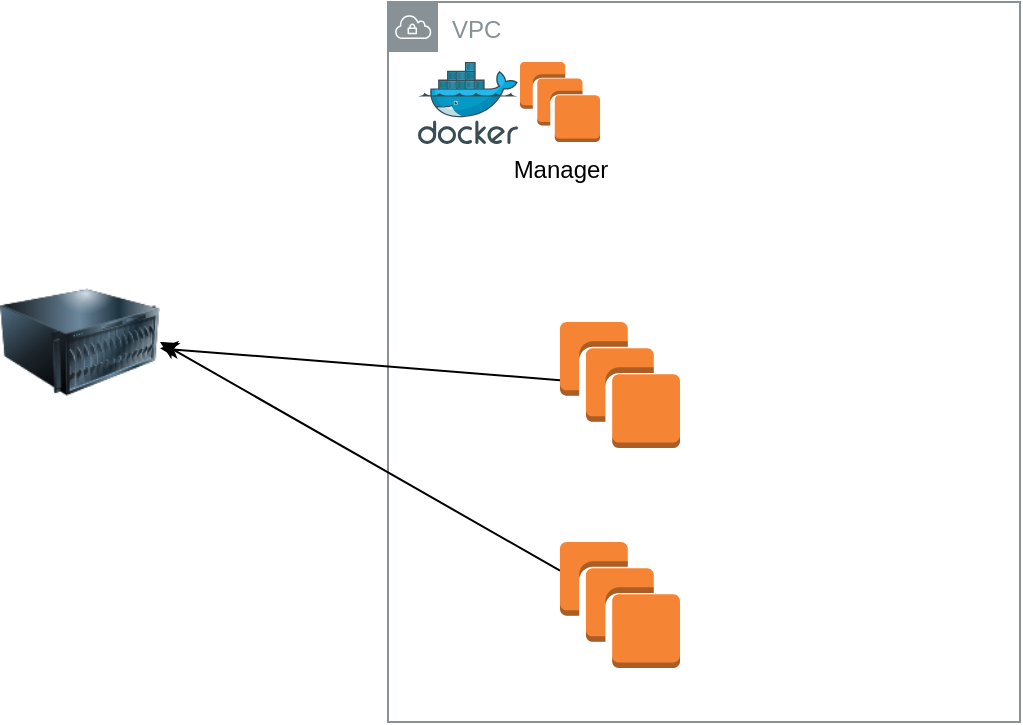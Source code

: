 <mxfile>
    <diagram id="zCg7QHDlrMr8nQUJpqb5" name="Página-1">
        <mxGraphModel dx="514" dy="441" grid="1" gridSize="10" guides="1" tooltips="1" connect="1" arrows="1" fold="1" page="1" pageScale="1" pageWidth="827" pageHeight="1169" math="0" shadow="0">
            <root>
                <mxCell id="0"/>
                <mxCell id="1" parent="0"/>
                <mxCell id="4" value="VPC" style="sketch=0;outlineConnect=0;gradientColor=none;html=1;whiteSpace=wrap;fontSize=12;fontStyle=0;shape=mxgraph.aws4.group;grIcon=mxgraph.aws4.group_vpc;strokeColor=#879196;fillColor=none;verticalAlign=top;align=left;spacingLeft=30;fontColor=#879196;dashed=0;" vertex="1" parent="1">
                    <mxGeometry x="374" y="20" width="316" height="360" as="geometry"/>
                </mxCell>
                <mxCell id="2" value="" style="image;html=1;image=img/lib/clip_art/computers/Server_128x128.png" vertex="1" parent="1">
                    <mxGeometry x="180" y="150" width="80" height="80" as="geometry"/>
                </mxCell>
                <mxCell id="3" value="" style="sketch=0;aspect=fixed;html=1;points=[];align=center;image;fontSize=12;image=img/lib/mscae/Docker.svg;" vertex="1" parent="1">
                    <mxGeometry x="389" y="50" width="50" height="41" as="geometry"/>
                </mxCell>
                <mxCell id="5" value="Manager" style="outlineConnect=0;dashed=0;verticalLabelPosition=bottom;verticalAlign=top;align=center;html=1;shape=mxgraph.aws3.instances;fillColor=#F58534;gradientColor=none;" vertex="1" parent="1">
                    <mxGeometry x="440" y="50" width="40" height="40" as="geometry"/>
                </mxCell>
                <mxCell id="8" style="edgeStyle=none;html=1;" edge="1" parent="1" source="6" target="2">
                    <mxGeometry relative="1" as="geometry"/>
                </mxCell>
                <mxCell id="6" value="" style="outlineConnect=0;dashed=0;verticalLabelPosition=bottom;verticalAlign=top;align=center;html=1;shape=mxgraph.aws3.instances;fillColor=#F58534;gradientColor=none;" vertex="1" parent="1">
                    <mxGeometry x="460" y="180" width="60" height="63" as="geometry"/>
                </mxCell>
                <mxCell id="9" style="edgeStyle=none;html=1;entryX=1;entryY=0.5;entryDx=0;entryDy=0;" edge="1" parent="1" source="7" target="2">
                    <mxGeometry relative="1" as="geometry"/>
                </mxCell>
                <mxCell id="7" value="" style="outlineConnect=0;dashed=0;verticalLabelPosition=bottom;verticalAlign=top;align=center;html=1;shape=mxgraph.aws3.instances;fillColor=#F58534;gradientColor=none;" vertex="1" parent="1">
                    <mxGeometry x="460" y="290" width="60" height="63" as="geometry"/>
                </mxCell>
            </root>
        </mxGraphModel>
    </diagram>
</mxfile>